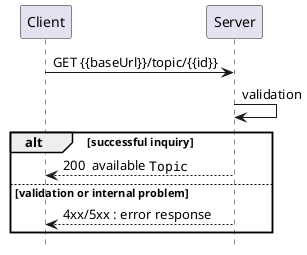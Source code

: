 @startuml

' title Get Available Topic by an Identifier

hide footbox

participant Client
participant Server

Client -> Server : GET {{baseUrl}}/topic/{{id}}

Server -> Server : validation
alt successful inquiry
    Client <-- Server : 200  available ""Topic""
else validation or internal problem
    Client <-- Server: 4xx/5xx : error response
end
@enduml